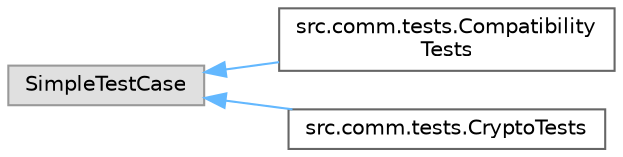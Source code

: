digraph "Graphical Class Hierarchy"
{
 // LATEX_PDF_SIZE
  bgcolor="transparent";
  edge [fontname=Helvetica,fontsize=10,labelfontname=Helvetica,labelfontsize=10];
  node [fontname=Helvetica,fontsize=10,shape=box,height=0.2,width=0.4];
  rankdir="LR";
  Node0 [id="Node000000",label="SimpleTestCase",height=0.2,width=0.4,color="grey60", fillcolor="#E0E0E0", style="filled",tooltip=" "];
  Node0 -> Node1 [id="edge13_Node000000_Node000001",dir="back",color="steelblue1",style="solid",tooltip=" "];
  Node1 [id="Node000001",label="src.comm.tests.Compatibility\lTests",height=0.2,width=0.4,color="grey40", fillcolor="white", style="filled",URL="$classsrc_1_1comm_1_1tests_1_1_compatibility_tests.html",tooltip=" "];
  Node0 -> Node2 [id="edge14_Node000000_Node000002",dir="back",color="steelblue1",style="solid",tooltip=" "];
  Node2 [id="Node000002",label="src.comm.tests.CryptoTests",height=0.2,width=0.4,color="grey40", fillcolor="white", style="filled",URL="$classsrc_1_1comm_1_1tests_1_1_crypto_tests.html",tooltip=" "];
}
